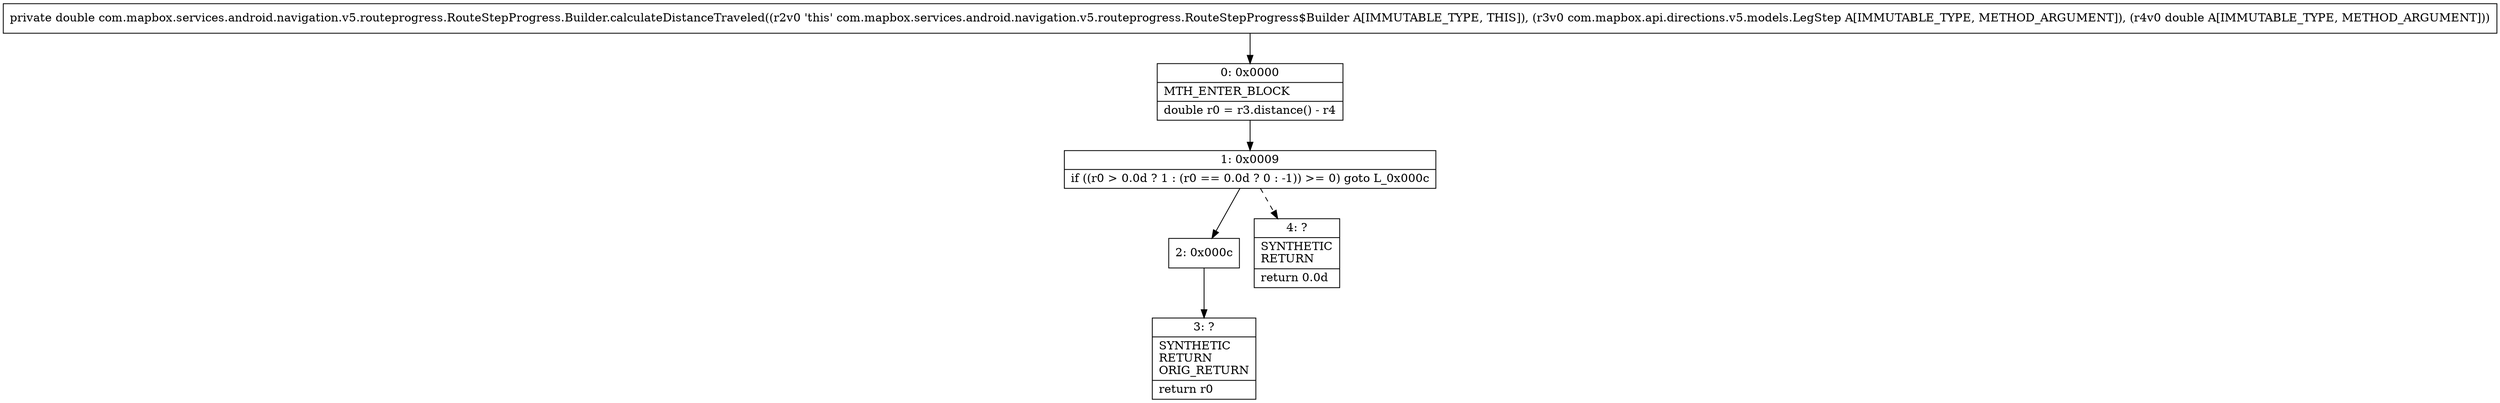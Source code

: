 digraph "CFG forcom.mapbox.services.android.navigation.v5.routeprogress.RouteStepProgress.Builder.calculateDistanceTraveled(Lcom\/mapbox\/api\/directions\/v5\/models\/LegStep;D)D" {
Node_0 [shape=record,label="{0\:\ 0x0000|MTH_ENTER_BLOCK\l|double r0 = r3.distance() \- r4\l}"];
Node_1 [shape=record,label="{1\:\ 0x0009|if ((r0 \> 0.0d ? 1 : (r0 == 0.0d ? 0 : \-1)) \>= 0) goto L_0x000c\l}"];
Node_2 [shape=record,label="{2\:\ 0x000c}"];
Node_3 [shape=record,label="{3\:\ ?|SYNTHETIC\lRETURN\lORIG_RETURN\l|return r0\l}"];
Node_4 [shape=record,label="{4\:\ ?|SYNTHETIC\lRETURN\l|return 0.0d\l}"];
MethodNode[shape=record,label="{private double com.mapbox.services.android.navigation.v5.routeprogress.RouteStepProgress.Builder.calculateDistanceTraveled((r2v0 'this' com.mapbox.services.android.navigation.v5.routeprogress.RouteStepProgress$Builder A[IMMUTABLE_TYPE, THIS]), (r3v0 com.mapbox.api.directions.v5.models.LegStep A[IMMUTABLE_TYPE, METHOD_ARGUMENT]), (r4v0 double A[IMMUTABLE_TYPE, METHOD_ARGUMENT])) }"];
MethodNode -> Node_0;
Node_0 -> Node_1;
Node_1 -> Node_2;
Node_1 -> Node_4[style=dashed];
Node_2 -> Node_3;
}

